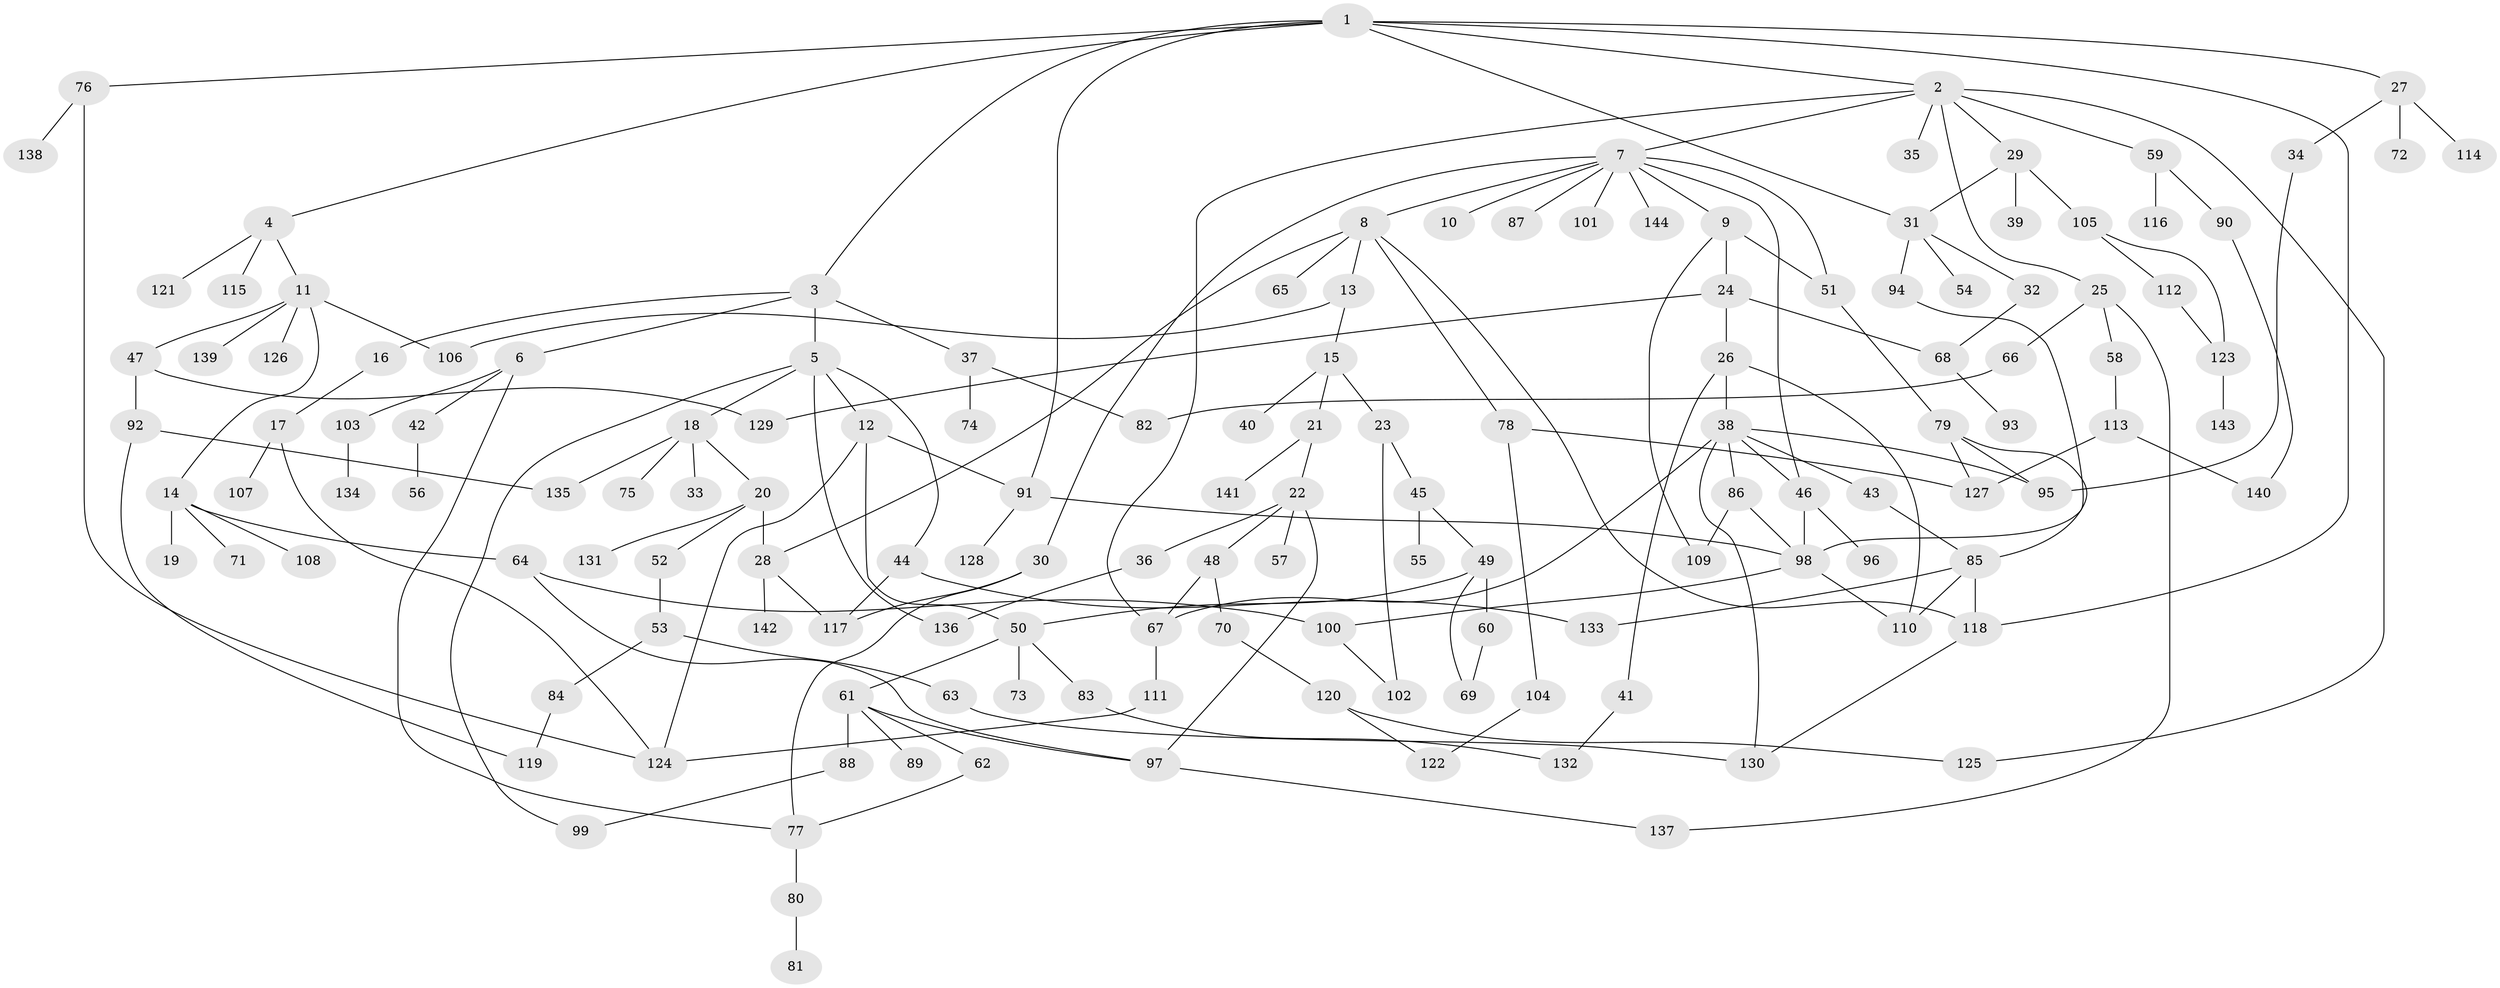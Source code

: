 // Generated by graph-tools (version 1.1) at 2025/10/02/27/25 16:10:52]
// undirected, 144 vertices, 193 edges
graph export_dot {
graph [start="1"]
  node [color=gray90,style=filled];
  1;
  2;
  3;
  4;
  5;
  6;
  7;
  8;
  9;
  10;
  11;
  12;
  13;
  14;
  15;
  16;
  17;
  18;
  19;
  20;
  21;
  22;
  23;
  24;
  25;
  26;
  27;
  28;
  29;
  30;
  31;
  32;
  33;
  34;
  35;
  36;
  37;
  38;
  39;
  40;
  41;
  42;
  43;
  44;
  45;
  46;
  47;
  48;
  49;
  50;
  51;
  52;
  53;
  54;
  55;
  56;
  57;
  58;
  59;
  60;
  61;
  62;
  63;
  64;
  65;
  66;
  67;
  68;
  69;
  70;
  71;
  72;
  73;
  74;
  75;
  76;
  77;
  78;
  79;
  80;
  81;
  82;
  83;
  84;
  85;
  86;
  87;
  88;
  89;
  90;
  91;
  92;
  93;
  94;
  95;
  96;
  97;
  98;
  99;
  100;
  101;
  102;
  103;
  104;
  105;
  106;
  107;
  108;
  109;
  110;
  111;
  112;
  113;
  114;
  115;
  116;
  117;
  118;
  119;
  120;
  121;
  122;
  123;
  124;
  125;
  126;
  127;
  128;
  129;
  130;
  131;
  132;
  133;
  134;
  135;
  136;
  137;
  138;
  139;
  140;
  141;
  142;
  143;
  144;
  1 -- 2;
  1 -- 3;
  1 -- 4;
  1 -- 27;
  1 -- 31;
  1 -- 76;
  1 -- 91;
  1 -- 118;
  2 -- 7;
  2 -- 25;
  2 -- 29;
  2 -- 35;
  2 -- 59;
  2 -- 67;
  2 -- 125;
  3 -- 5;
  3 -- 6;
  3 -- 16;
  3 -- 37;
  4 -- 11;
  4 -- 115;
  4 -- 121;
  5 -- 12;
  5 -- 18;
  5 -- 44;
  5 -- 99;
  5 -- 136;
  6 -- 42;
  6 -- 77;
  6 -- 103;
  7 -- 8;
  7 -- 9;
  7 -- 10;
  7 -- 30;
  7 -- 51;
  7 -- 87;
  7 -- 101;
  7 -- 144;
  7 -- 46;
  8 -- 13;
  8 -- 28;
  8 -- 65;
  8 -- 78;
  8 -- 118;
  9 -- 24;
  9 -- 109;
  9 -- 51;
  11 -- 14;
  11 -- 47;
  11 -- 126;
  11 -- 139;
  11 -- 106;
  12 -- 50;
  12 -- 91;
  12 -- 124;
  13 -- 15;
  13 -- 106;
  14 -- 19;
  14 -- 64;
  14 -- 71;
  14 -- 108;
  15 -- 21;
  15 -- 23;
  15 -- 40;
  16 -- 17;
  17 -- 107;
  17 -- 124;
  18 -- 20;
  18 -- 33;
  18 -- 75;
  18 -- 135;
  20 -- 52;
  20 -- 131;
  20 -- 28;
  21 -- 22;
  21 -- 141;
  22 -- 36;
  22 -- 48;
  22 -- 57;
  22 -- 97;
  23 -- 45;
  23 -- 102;
  24 -- 26;
  24 -- 68;
  24 -- 129;
  25 -- 58;
  25 -- 66;
  25 -- 137;
  26 -- 38;
  26 -- 41;
  26 -- 110;
  27 -- 34;
  27 -- 72;
  27 -- 114;
  28 -- 142;
  28 -- 117;
  29 -- 39;
  29 -- 105;
  29 -- 31;
  30 -- 117;
  30 -- 77;
  31 -- 32;
  31 -- 54;
  31 -- 94;
  32 -- 68;
  34 -- 95;
  36 -- 136;
  37 -- 74;
  37 -- 82;
  38 -- 43;
  38 -- 46;
  38 -- 86;
  38 -- 95;
  38 -- 67;
  38 -- 130;
  41 -- 132;
  42 -- 56;
  43 -- 85;
  44 -- 133;
  44 -- 117;
  45 -- 49;
  45 -- 55;
  46 -- 96;
  46 -- 98;
  47 -- 92;
  47 -- 129;
  48 -- 67;
  48 -- 70;
  49 -- 60;
  49 -- 69;
  49 -- 50;
  50 -- 61;
  50 -- 73;
  50 -- 83;
  51 -- 79;
  52 -- 53;
  53 -- 63;
  53 -- 84;
  58 -- 113;
  59 -- 90;
  59 -- 116;
  60 -- 69;
  61 -- 62;
  61 -- 88;
  61 -- 89;
  61 -- 97;
  62 -- 77;
  63 -- 130;
  64 -- 100;
  64 -- 97;
  66 -- 82;
  67 -- 111;
  68 -- 93;
  70 -- 120;
  76 -- 124;
  76 -- 138;
  77 -- 80;
  78 -- 104;
  78 -- 127;
  79 -- 127;
  79 -- 95;
  79 -- 85;
  80 -- 81;
  83 -- 132;
  84 -- 119;
  85 -- 118;
  85 -- 110;
  85 -- 133;
  86 -- 98;
  86 -- 109;
  88 -- 99;
  90 -- 140;
  91 -- 128;
  91 -- 98;
  92 -- 119;
  92 -- 135;
  94 -- 98;
  97 -- 137;
  98 -- 100;
  98 -- 110;
  100 -- 102;
  103 -- 134;
  104 -- 122;
  105 -- 112;
  105 -- 123;
  111 -- 124;
  112 -- 123;
  113 -- 127;
  113 -- 140;
  118 -- 130;
  120 -- 125;
  120 -- 122;
  123 -- 143;
}
